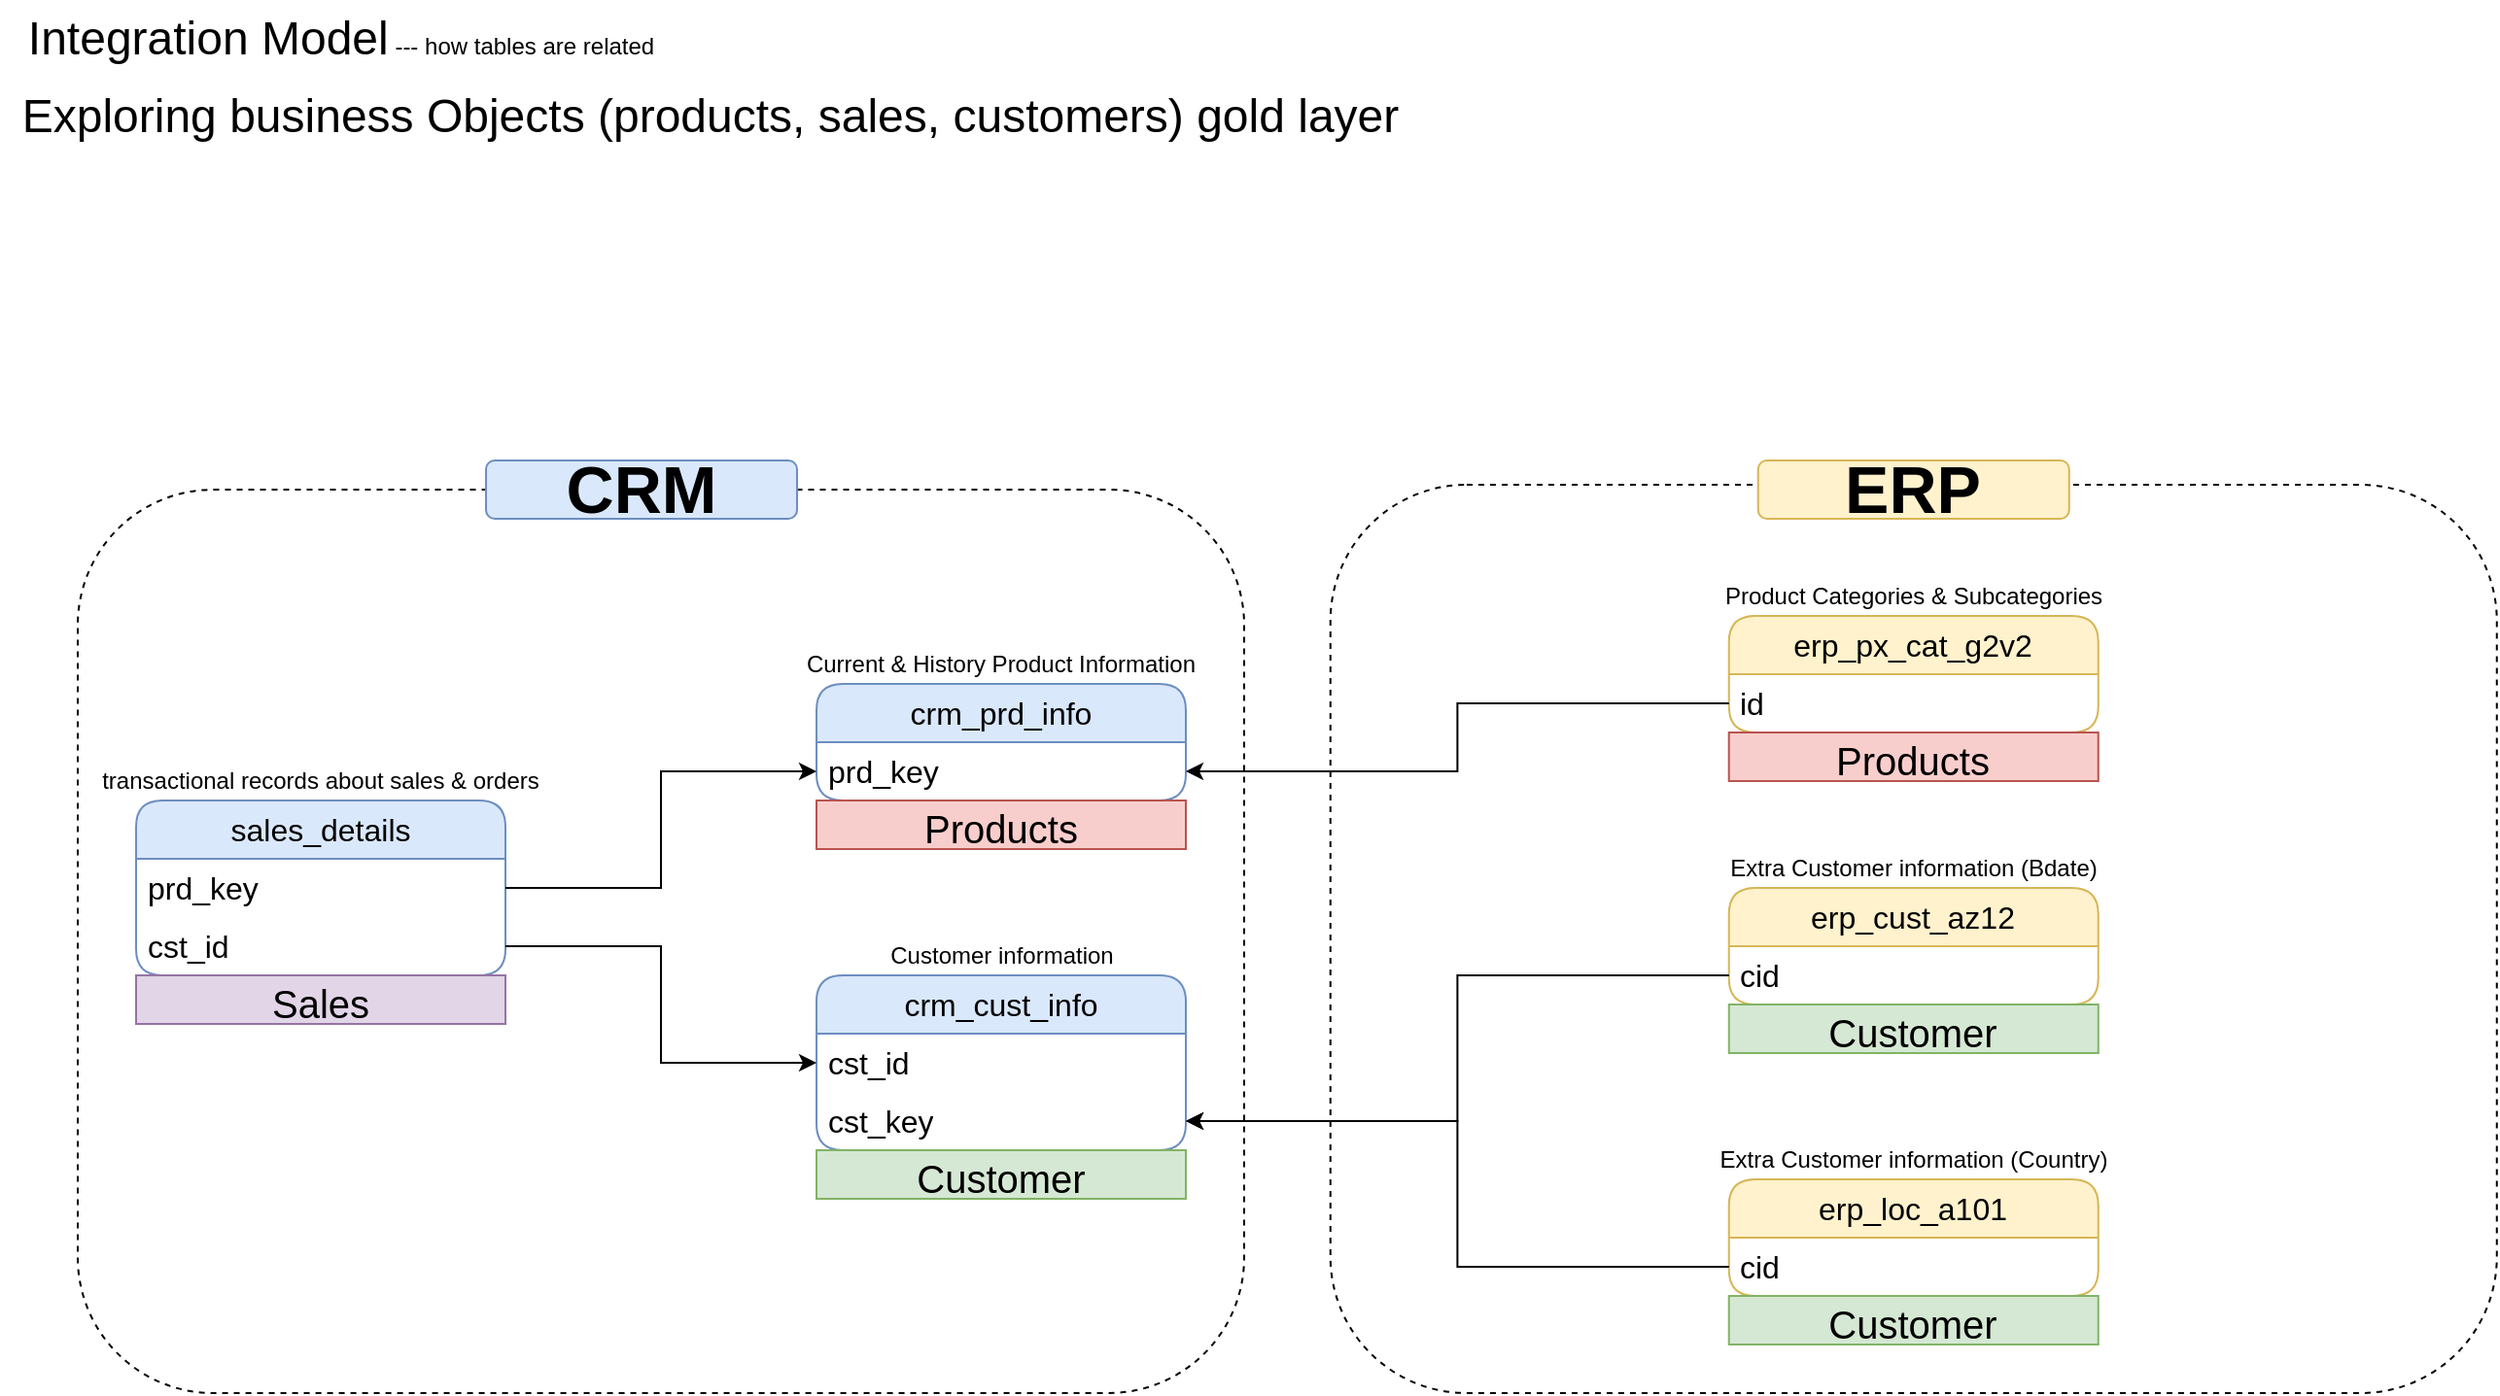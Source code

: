 <mxfile version="28.0.6">
  <diagram name="Page-1" id="OrDdo6rWWppKTrzOoG22">
    <mxGraphModel dx="1424" dy="841" grid="1" gridSize="10" guides="1" tooltips="1" connect="1" arrows="1" fold="1" page="1" pageScale="1" pageWidth="1100" pageHeight="850" math="0" shadow="0">
      <root>
        <mxCell id="0" />
        <mxCell id="1" parent="0" />
        <mxCell id="1atVcuSFbMdtVZjIhg7L-1" value="&lt;font style=&quot;font-size: 24px;&quot;&gt;Integration Model&lt;/font&gt; --- how tables are related" style="text;html=1;align=center;verticalAlign=middle;resizable=0;points=[];autosize=1;strokeColor=none;fillColor=none;" parent="1" vertex="1">
          <mxGeometry x="10" y="33" width="350" height="40" as="geometry" />
        </mxCell>
        <mxCell id="1atVcuSFbMdtVZjIhg7L-6" value="crm_cust_info" style="swimlane;fontStyle=0;childLayout=stackLayout;horizontal=1;startSize=30;horizontalStack=0;resizeParent=1;resizeParentMax=0;resizeLast=0;collapsible=1;marginBottom=0;whiteSpace=wrap;html=1;rounded=1;fillColor=#dae8fc;strokeColor=#6c8ebf;fontSize=16;" parent="1" vertex="1">
          <mxGeometry x="430" y="535" width="190" height="90" as="geometry" />
        </mxCell>
        <mxCell id="1atVcuSFbMdtVZjIhg7L-7" value="cst_id&amp;nbsp;" style="text;strokeColor=none;fillColor=none;align=left;verticalAlign=middle;spacingLeft=4;spacingRight=4;overflow=hidden;points=[[0,0.5],[1,0.5]];portConstraint=eastwest;rotatable=0;whiteSpace=wrap;html=1;fontSize=16;" parent="1atVcuSFbMdtVZjIhg7L-6" vertex="1">
          <mxGeometry y="30" width="190" height="30" as="geometry" />
        </mxCell>
        <mxCell id="1atVcuSFbMdtVZjIhg7L-26" value="cst_key" style="text;strokeColor=none;fillColor=none;align=left;verticalAlign=middle;spacingLeft=4;spacingRight=4;overflow=hidden;points=[[0,0.5],[1,0.5]];portConstraint=eastwest;rotatable=0;whiteSpace=wrap;html=1;fontSize=16;" parent="1atVcuSFbMdtVZjIhg7L-6" vertex="1">
          <mxGeometry y="60" width="190" height="30" as="geometry" />
        </mxCell>
        <mxCell id="1atVcuSFbMdtVZjIhg7L-11" value="crm_prd&lt;span style=&quot;background-color: transparent; color: light-dark(rgb(0, 0, 0), rgb(255, 255, 255));&quot;&gt;_info&lt;/span&gt;" style="swimlane;fontStyle=0;childLayout=stackLayout;horizontal=1;startSize=30;horizontalStack=0;resizeParent=1;resizeParentMax=0;resizeLast=0;collapsible=1;marginBottom=0;whiteSpace=wrap;html=1;rounded=1;fillColor=#dae8fc;strokeColor=#6c8ebf;fontSize=16;" parent="1" vertex="1">
          <mxGeometry x="430" y="385" width="190" height="60" as="geometry" />
        </mxCell>
        <mxCell id="1atVcuSFbMdtVZjIhg7L-12" value="prd_key" style="text;strokeColor=none;fillColor=none;align=left;verticalAlign=middle;spacingLeft=4;spacingRight=4;overflow=hidden;points=[[0,0.5],[1,0.5]];portConstraint=eastwest;rotatable=0;whiteSpace=wrap;html=1;fontSize=16;" parent="1atVcuSFbMdtVZjIhg7L-11" vertex="1">
          <mxGeometry y="30" width="190" height="30" as="geometry" />
        </mxCell>
        <mxCell id="1atVcuSFbMdtVZjIhg7L-13" value="Customer information" style="text;html=1;align=center;verticalAlign=middle;whiteSpace=wrap;rounded=0;fontSize=12;" parent="1" vertex="1">
          <mxGeometry x="438.75" y="515" width="172.5" height="20" as="geometry" />
        </mxCell>
        <mxCell id="1atVcuSFbMdtVZjIhg7L-14" value="Current &amp;amp; History Product Information" style="text;html=1;align=center;verticalAlign=middle;whiteSpace=wrap;rounded=0;fontSize=12;" parent="1" vertex="1">
          <mxGeometry x="410" y="365" width="230" height="20" as="geometry" />
        </mxCell>
        <mxCell id="1atVcuSFbMdtVZjIhg7L-15" value="sales_details" style="swimlane;fontStyle=0;childLayout=stackLayout;horizontal=1;startSize=30;horizontalStack=0;resizeParent=1;resizeParentMax=0;resizeLast=0;collapsible=1;marginBottom=0;whiteSpace=wrap;html=1;rounded=1;fillColor=#dae8fc;strokeColor=#6c8ebf;fontSize=16;" parent="1" vertex="1">
          <mxGeometry x="80" y="445" width="190" height="90" as="geometry" />
        </mxCell>
        <mxCell id="1atVcuSFbMdtVZjIhg7L-16" value="prd_key&amp;nbsp;" style="text;strokeColor=none;fillColor=none;align=left;verticalAlign=middle;spacingLeft=4;spacingRight=4;overflow=hidden;points=[[0,0.5],[1,0.5]];portConstraint=eastwest;rotatable=0;whiteSpace=wrap;html=1;fontSize=16;" parent="1atVcuSFbMdtVZjIhg7L-15" vertex="1">
          <mxGeometry y="30" width="190" height="30" as="geometry" />
        </mxCell>
        <mxCell id="1atVcuSFbMdtVZjIhg7L-19" value="cst_id" style="text;strokeColor=none;fillColor=none;align=left;verticalAlign=middle;spacingLeft=4;spacingRight=4;overflow=hidden;points=[[0,0.5],[1,0.5]];portConstraint=eastwest;rotatable=0;whiteSpace=wrap;html=1;fontSize=16;" parent="1atVcuSFbMdtVZjIhg7L-15" vertex="1">
          <mxGeometry y="60" width="190" height="30" as="geometry" />
        </mxCell>
        <mxCell id="1atVcuSFbMdtVZjIhg7L-17" value="transactional records about sales &amp;amp; orders" style="text;html=1;align=center;verticalAlign=middle;whiteSpace=wrap;rounded=0;fontSize=12;" parent="1" vertex="1">
          <mxGeometry x="60" y="425" width="230" height="20" as="geometry" />
        </mxCell>
        <mxCell id="1atVcuSFbMdtVZjIhg7L-20" style="edgeStyle=orthogonalEdgeStyle;rounded=0;orthogonalLoop=1;jettySize=auto;html=1;" parent="1" source="1atVcuSFbMdtVZjIhg7L-19" target="1atVcuSFbMdtVZjIhg7L-7" edge="1">
          <mxGeometry relative="1" as="geometry" />
        </mxCell>
        <mxCell id="1atVcuSFbMdtVZjIhg7L-22" style="edgeStyle=orthogonalEdgeStyle;rounded=0;orthogonalLoop=1;jettySize=auto;html=1;entryX=0;entryY=0.5;entryDx=0;entryDy=0;" parent="1" source="1atVcuSFbMdtVZjIhg7L-16" target="1atVcuSFbMdtVZjIhg7L-12" edge="1">
          <mxGeometry relative="1" as="geometry" />
        </mxCell>
        <mxCell id="1atVcuSFbMdtVZjIhg7L-23" value="erp_cust_az12" style="swimlane;fontStyle=0;childLayout=stackLayout;horizontal=1;startSize=30;horizontalStack=0;resizeParent=1;resizeParentMax=0;resizeLast=0;collapsible=1;marginBottom=0;whiteSpace=wrap;html=1;rounded=1;fillColor=#fff2cc;strokeColor=#d6b656;fontSize=16;" parent="1" vertex="1">
          <mxGeometry x="899.36" y="490" width="190" height="60" as="geometry" />
        </mxCell>
        <mxCell id="1atVcuSFbMdtVZjIhg7L-24" value="cid" style="text;strokeColor=none;fillColor=none;align=left;verticalAlign=middle;spacingLeft=4;spacingRight=4;overflow=hidden;points=[[0,0.5],[1,0.5]];portConstraint=eastwest;rotatable=0;whiteSpace=wrap;html=1;fontSize=16;" parent="1atVcuSFbMdtVZjIhg7L-23" vertex="1">
          <mxGeometry y="30" width="190" height="30" as="geometry" />
        </mxCell>
        <mxCell id="1atVcuSFbMdtVZjIhg7L-25" value="Extra Customer information (Bdate)" style="text;html=1;align=center;verticalAlign=middle;whiteSpace=wrap;rounded=0;fontSize=12;" parent="1" vertex="1">
          <mxGeometry x="888.74" y="470" width="211.25" height="20" as="geometry" />
        </mxCell>
        <mxCell id="1atVcuSFbMdtVZjIhg7L-27" style="edgeStyle=orthogonalEdgeStyle;rounded=0;orthogonalLoop=1;jettySize=auto;html=1;entryX=1;entryY=0.5;entryDx=0;entryDy=0;" parent="1" source="1atVcuSFbMdtVZjIhg7L-24" target="1atVcuSFbMdtVZjIhg7L-26" edge="1">
          <mxGeometry relative="1" as="geometry" />
        </mxCell>
        <mxCell id="1atVcuSFbMdtVZjIhg7L-28" value="erp_loc_a101" style="swimlane;fontStyle=0;childLayout=stackLayout;horizontal=1;startSize=30;horizontalStack=0;resizeParent=1;resizeParentMax=0;resizeLast=0;collapsible=1;marginBottom=0;whiteSpace=wrap;html=1;rounded=1;fillColor=#fff2cc;strokeColor=#d6b656;fontSize=16;" parent="1" vertex="1">
          <mxGeometry x="899.37" y="640" width="190" height="60" as="geometry" />
        </mxCell>
        <mxCell id="1atVcuSFbMdtVZjIhg7L-29" value="cid" style="text;strokeColor=none;fillColor=none;align=left;verticalAlign=middle;spacingLeft=4;spacingRight=4;overflow=hidden;points=[[0,0.5],[1,0.5]];portConstraint=eastwest;rotatable=0;whiteSpace=wrap;html=1;fontSize=16;" parent="1atVcuSFbMdtVZjIhg7L-28" vertex="1">
          <mxGeometry y="30" width="190" height="30" as="geometry" />
        </mxCell>
        <mxCell id="1atVcuSFbMdtVZjIhg7L-30" value="Extra Customer information (Country)" style="text;html=1;align=center;verticalAlign=middle;whiteSpace=wrap;rounded=0;fontSize=12;" parent="1" vertex="1">
          <mxGeometry x="888.75" y="620" width="211.25" height="20" as="geometry" />
        </mxCell>
        <mxCell id="1atVcuSFbMdtVZjIhg7L-31" style="edgeStyle=orthogonalEdgeStyle;rounded=0;orthogonalLoop=1;jettySize=auto;html=1;entryX=1;entryY=0.5;entryDx=0;entryDy=0;" parent="1" source="1atVcuSFbMdtVZjIhg7L-29" target="1atVcuSFbMdtVZjIhg7L-26" edge="1">
          <mxGeometry relative="1" as="geometry" />
        </mxCell>
        <mxCell id="1atVcuSFbMdtVZjIhg7L-32" value="erp_px_cat_g2v2" style="swimlane;fontStyle=0;childLayout=stackLayout;horizontal=1;startSize=30;horizontalStack=0;resizeParent=1;resizeParentMax=0;resizeLast=0;collapsible=1;marginBottom=0;whiteSpace=wrap;html=1;rounded=1;fillColor=#fff2cc;strokeColor=#d6b656;fontSize=16;" parent="1" vertex="1">
          <mxGeometry x="899.37" y="350" width="190" height="60" as="geometry" />
        </mxCell>
        <mxCell id="1atVcuSFbMdtVZjIhg7L-33" value="id" style="text;strokeColor=none;fillColor=none;align=left;verticalAlign=middle;spacingLeft=4;spacingRight=4;overflow=hidden;points=[[0,0.5],[1,0.5]];portConstraint=eastwest;rotatable=0;whiteSpace=wrap;html=1;fontSize=16;" parent="1atVcuSFbMdtVZjIhg7L-32" vertex="1">
          <mxGeometry y="30" width="190" height="30" as="geometry" />
        </mxCell>
        <mxCell id="1atVcuSFbMdtVZjIhg7L-34" value="Product Categories &amp;amp; Subcategories" style="text;html=1;align=center;verticalAlign=middle;whiteSpace=wrap;rounded=0;fontSize=12;" parent="1" vertex="1">
          <mxGeometry x="888.75" y="330" width="211.25" height="20" as="geometry" />
        </mxCell>
        <mxCell id="1atVcuSFbMdtVZjIhg7L-35" style="edgeStyle=orthogonalEdgeStyle;rounded=0;orthogonalLoop=1;jettySize=auto;html=1;entryX=1;entryY=0.5;entryDx=0;entryDy=0;" parent="1" source="1atVcuSFbMdtVZjIhg7L-33" target="1atVcuSFbMdtVZjIhg7L-12" edge="1">
          <mxGeometry relative="1" as="geometry" />
        </mxCell>
        <mxCell id="1atVcuSFbMdtVZjIhg7L-36" value="" style="rounded=1;whiteSpace=wrap;html=1;fillColor=none;dashed=1;" parent="1" vertex="1">
          <mxGeometry x="50" y="285" width="600" height="465" as="geometry" />
        </mxCell>
        <mxCell id="1atVcuSFbMdtVZjIhg7L-37" value="&lt;font style=&quot;font-size: 34px;&quot;&gt;CRM&lt;/font&gt;" style="rounded=1;whiteSpace=wrap;html=1;fillColor=#dae8fc;strokeColor=#6c8ebf;fontStyle=1" parent="1" vertex="1">
          <mxGeometry x="260" y="270" width="160" height="30" as="geometry" />
        </mxCell>
        <mxCell id="1atVcuSFbMdtVZjIhg7L-38" value="" style="rounded=1;whiteSpace=wrap;html=1;fillColor=none;dashed=1;" parent="1" vertex="1">
          <mxGeometry x="694.38" y="282.5" width="600" height="467.5" as="geometry" />
        </mxCell>
        <mxCell id="1atVcuSFbMdtVZjIhg7L-39" value="&lt;font style=&quot;font-size: 34px;&quot;&gt;ERP&lt;/font&gt;" style="rounded=1;whiteSpace=wrap;html=1;fillColor=#fff2cc;strokeColor=#d6b656;fontStyle=1" parent="1" vertex="1">
          <mxGeometry x="914.38" y="270" width="160" height="30" as="geometry" />
        </mxCell>
        <mxCell id="BqJrcxLHibc_7uy_r7am-1" value="Products" style="text;html=1;strokeColor=#b85450;fillColor=#f8cecc;align=center;verticalAlign=middle;whiteSpace=wrap;overflow=hidden;fontSize=20;" vertex="1" parent="1">
          <mxGeometry x="430" y="445" width="190" height="25" as="geometry" />
        </mxCell>
        <mxCell id="BqJrcxLHibc_7uy_r7am-3" value="Products" style="text;html=1;strokeColor=#b85450;fillColor=#f8cecc;align=center;verticalAlign=middle;whiteSpace=wrap;overflow=hidden;fontSize=20;" vertex="1" parent="1">
          <mxGeometry x="899.36" y="410" width="190" height="25" as="geometry" />
        </mxCell>
        <mxCell id="BqJrcxLHibc_7uy_r7am-4" value="Customer" style="text;html=1;strokeColor=#82b366;fillColor=#d5e8d4;align=center;verticalAlign=middle;whiteSpace=wrap;overflow=hidden;fontSize=20;" vertex="1" parent="1">
          <mxGeometry x="430" y="625" width="190" height="25" as="geometry" />
        </mxCell>
        <mxCell id="BqJrcxLHibc_7uy_r7am-5" value="Customer" style="text;html=1;strokeColor=#82b366;fillColor=#d5e8d4;align=center;verticalAlign=middle;whiteSpace=wrap;overflow=hidden;fontSize=20;" vertex="1" parent="1">
          <mxGeometry x="899.36" y="700" width="190" height="25" as="geometry" />
        </mxCell>
        <mxCell id="BqJrcxLHibc_7uy_r7am-6" value="Customer" style="text;html=1;strokeColor=#82b366;fillColor=#d5e8d4;align=center;verticalAlign=middle;whiteSpace=wrap;overflow=hidden;fontSize=20;" vertex="1" parent="1">
          <mxGeometry x="899.38" y="550" width="190" height="25" as="geometry" />
        </mxCell>
        <mxCell id="BqJrcxLHibc_7uy_r7am-7" value="Sales" style="text;html=1;strokeColor=#9673a6;fillColor=#e1d5e7;align=center;verticalAlign=middle;whiteSpace=wrap;overflow=hidden;fontSize=20;" vertex="1" parent="1">
          <mxGeometry x="80" y="535" width="190" height="25" as="geometry" />
        </mxCell>
        <mxCell id="BqJrcxLHibc_7uy_r7am-8" value="&lt;span style=&quot;font-size: 24px;&quot;&gt;Exploring business Objects (products, sales, customers) gold layer&lt;/span&gt;" style="text;html=1;align=center;verticalAlign=middle;resizable=0;points=[];autosize=1;strokeColor=none;fillColor=none;" vertex="1" parent="1">
          <mxGeometry x="10" y="73" width="730" height="40" as="geometry" />
        </mxCell>
      </root>
    </mxGraphModel>
  </diagram>
</mxfile>
